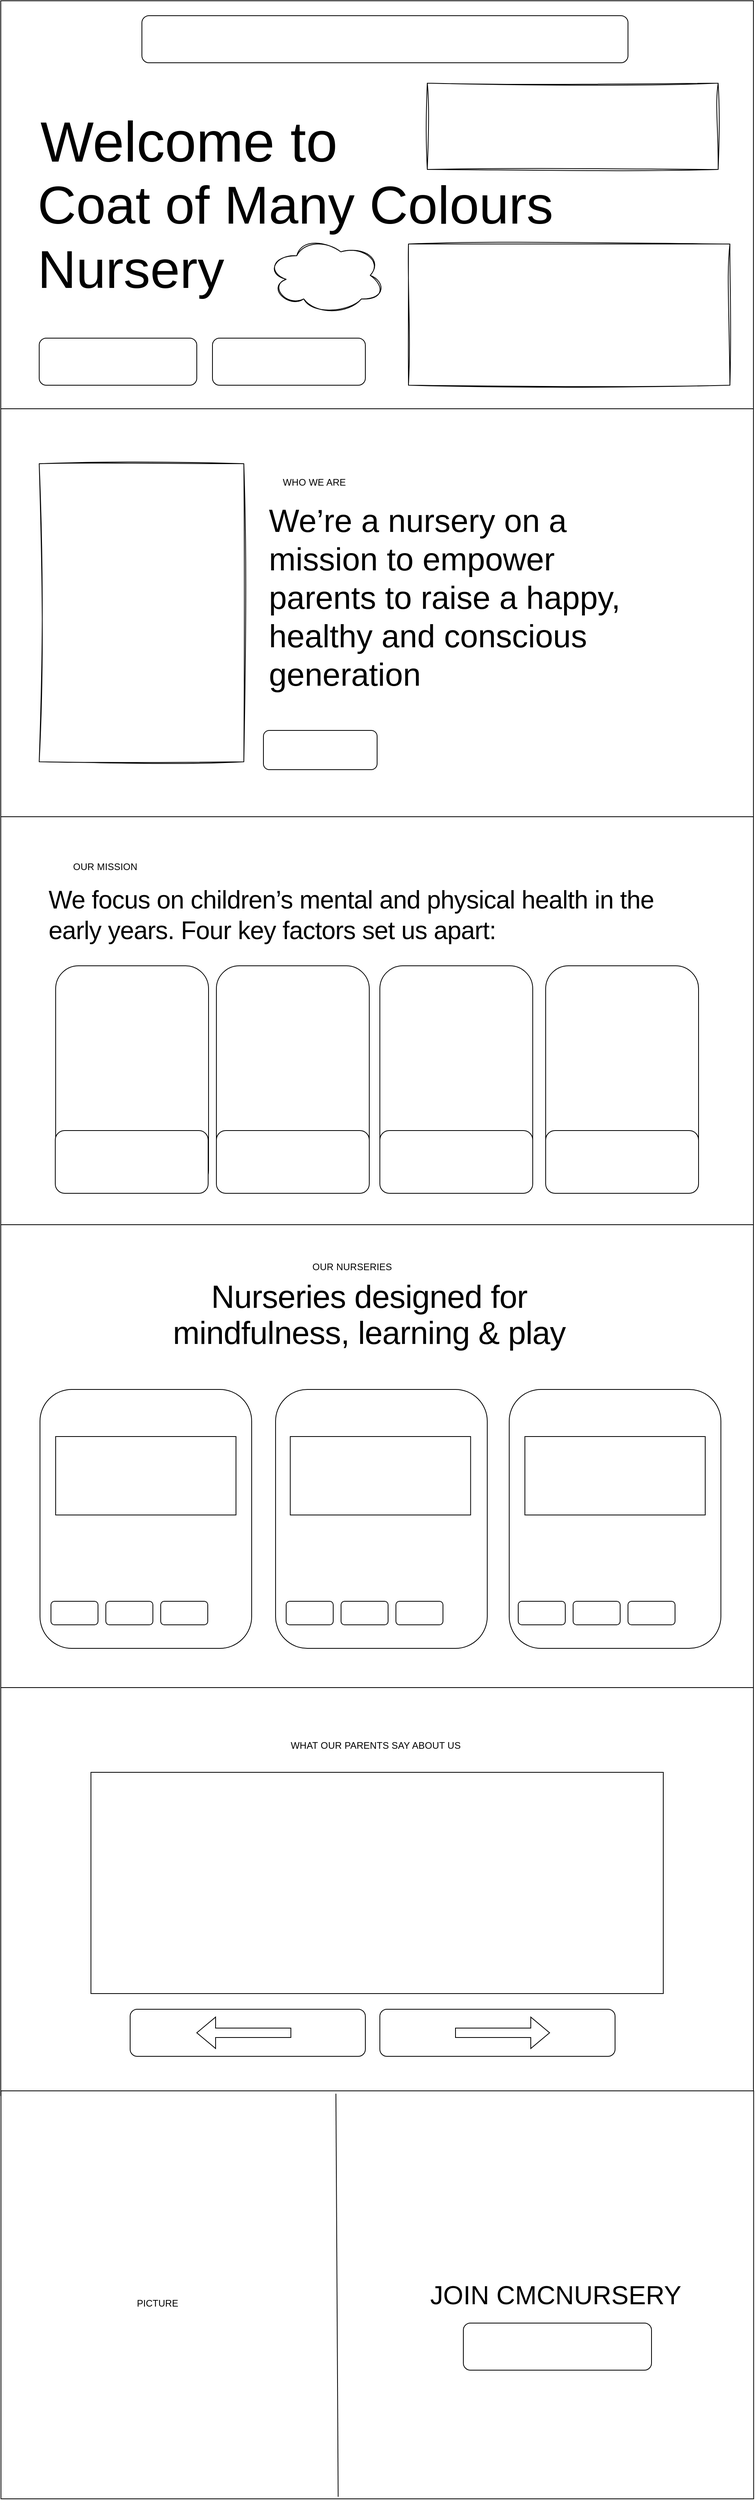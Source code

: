 <mxfile version="26.0.16">
  <diagram name="Page-1" id="S9Bwuy3YRTJEWy5wdMFn">
    <mxGraphModel dx="2739" dy="1029" grid="1" gridSize="10" guides="1" tooltips="1" connect="1" arrows="1" fold="1" page="1" pageScale="1" pageWidth="827" pageHeight="1169" math="0" shadow="0">
      <root>
        <mxCell id="0" />
        <mxCell id="1" parent="0" />
        <mxCell id="WZlph2ZZY09jcHt8v_Vg-1" value="&#xa;&lt;h3 style=&quot;box-sizing: border-box; margin-bottom: 0px; font-weight: 300; margin-top: 0px; font-size: 4rem; line-height: 1.1; color: var(--dark-brown); letter-spacing: -0.03em; font-family: &amp;quot;Mabry Pro&amp;quot;, sans-serif; text-align: center; font-style: normal; font-variant-ligatures: normal; font-variant-caps: normal; orphans: 2; text-indent: 0px; text-transform: none; widows: 2; word-spacing: 0px; -webkit-text-stroke-width: 0px; white-space: normal; background-color: rgb(240, 234, 225); text-decoration-thickness: initial; text-decoration-style: initial; text-decoration-color: initial;&quot; class=&quot;heading-style-h2 text-align-center&quot;&gt;Nurseries designed for mindfulness, learning &amp;amp; play&lt;/h3&gt;&#xa;&#xa;" style="rounded=0;whiteSpace=wrap;html=1;" parent="1" vertex="1">
          <mxGeometry x="-240" y="80" width="960" height="2150" as="geometry" />
        </mxCell>
        <mxCell id="WZlph2ZZY09jcHt8v_Vg-9" value="" style="rounded=0;whiteSpace=wrap;html=1;movable=1;resizable=1;rotatable=1;deletable=1;editable=1;locked=0;connectable=1;" parent="1" vertex="1">
          <mxGeometry x="-240" y="80" width="960" height="520" as="geometry" />
        </mxCell>
        <mxCell id="YeddAVHBPftnXwU5FJeL-1" value="" style="rounded=1;whiteSpace=wrap;html=1;align=center;" parent="1" vertex="1">
          <mxGeometry x="-60" y="99" width="620" height="60" as="geometry" />
        </mxCell>
        <mxCell id="YeddAVHBPftnXwU5FJeL-2" value="&lt;font style=&quot;font-size: 72px;&quot;&gt;Welcome to&amp;nbsp;&lt;/font&gt;" style="text;html=1;align=center;verticalAlign=middle;whiteSpace=wrap;rounded=0;fontSize=13;" parent="1" vertex="1">
          <mxGeometry x="-230" y="250" width="480" height="20" as="geometry" />
        </mxCell>
        <mxCell id="YeddAVHBPftnXwU5FJeL-3" value="&lt;font style=&quot;font-size: 68px;&quot;&gt;Coat of Many Colours Nursery&amp;nbsp;&lt;/font&gt;" style="text;html=1;align=left;verticalAlign=middle;whiteSpace=wrap;rounded=0;spacingTop=-38;horizontal=1;spacingBottom=-40;" parent="1" vertex="1">
          <mxGeometry x="-195" y="370" width="870" height="20" as="geometry" />
        </mxCell>
        <mxCell id="YeddAVHBPftnXwU5FJeL-6" value="" style="rounded=1;whiteSpace=wrap;html=1;align=center;" parent="1" vertex="1">
          <mxGeometry x="-191" y="510" width="201" height="60" as="geometry" />
        </mxCell>
        <mxCell id="YeddAVHBPftnXwU5FJeL-7" value="" style="rounded=1;whiteSpace=wrap;html=1;align=center;" parent="1" vertex="1">
          <mxGeometry x="30" y="510" width="195" height="60" as="geometry" />
        </mxCell>
        <mxCell id="YeddAVHBPftnXwU5FJeL-8" value="" style="rounded=0;whiteSpace=wrap;html=1;align=center;glass=0;shadow=0;sketch=1;curveFitting=1;jiggle=2;" parent="1" vertex="1">
          <mxGeometry x="304" y="185" width="371" height="110" as="geometry" />
        </mxCell>
        <mxCell id="YeddAVHBPftnXwU5FJeL-10" value="" style="ellipse;shape=cloud;whiteSpace=wrap;html=1;sketch=1;curveFitting=1;jiggle=2;" parent="1" vertex="1">
          <mxGeometry x="100" y="380" width="150" height="100" as="geometry" />
        </mxCell>
        <mxCell id="YeddAVHBPftnXwU5FJeL-11" value="" style="rounded=0;whiteSpace=wrap;html=1;movable=1;resizable=1;rotatable=1;deletable=1;editable=1;locked=0;connectable=1;" parent="1" vertex="1">
          <mxGeometry x="-240" y="600" width="960" height="520" as="geometry" />
        </mxCell>
        <mxCell id="YeddAVHBPftnXwU5FJeL-12" value="" style="rounded=0;whiteSpace=wrap;html=1;sketch=1;curveFitting=1;jiggle=2;" parent="1" vertex="1">
          <mxGeometry x="280" y="390" width="410" height="180" as="geometry" />
        </mxCell>
        <mxCell id="YeddAVHBPftnXwU5FJeL-13" value="" style="rounded=0;whiteSpace=wrap;html=1;sketch=1;curveFitting=1;jiggle=2;verticalAlign=middle;align=center;" parent="1" vertex="1">
          <mxGeometry x="-191" y="670" width="261" height="380" as="geometry" />
        </mxCell>
        <mxCell id="YeddAVHBPftnXwU5FJeL-14" value="&lt;h2 style=&quot;box-sizing: border-box; margin-bottom: 0px; font-weight: 300; margin-top: 0px; font-size: 0.75rem; line-height: 1.5; letter-spacing: 0.01em; font-family: &amp;quot;Mabry Pro&amp;quot;, sans-serif; color: var(--dark-brown); text-transform: uppercase; mix-blend-mode: multiply; overflow: visible; text-align: start;&quot; class=&quot;heading-style-h5&quot;&gt;&lt;span&gt;who we are&lt;/span&gt;&lt;/h2&gt;" style="text;html=1;align=center;verticalAlign=middle;whiteSpace=wrap;rounded=0;" parent="1" vertex="1">
          <mxGeometry x="95" y="670" width="130" height="45" as="geometry" />
        </mxCell>
        <mxCell id="YeddAVHBPftnXwU5FJeL-15" value="&lt;font style=&quot;font-size: 41px;&quot;&gt;We’re a nursery on a  mission to empower parents to raise a happy, healthy and conscious generation&lt;/font&gt;" style="text;html=1;align=left;verticalAlign=middle;whiteSpace=wrap;rounded=0;spacingTop=-38;horizontal=1;spacingBottom=-40;" parent="1" vertex="1">
          <mxGeometry x="100" y="830" width="480" height="20" as="geometry" />
        </mxCell>
        <mxCell id="YeddAVHBPftnXwU5FJeL-16" value="" style="rounded=1;whiteSpace=wrap;html=1;" parent="1" vertex="1">
          <mxGeometry x="95" y="1010" width="145" height="50" as="geometry" />
        </mxCell>
        <mxCell id="YeddAVHBPftnXwU5FJeL-18" value="" style="rounded=0;whiteSpace=wrap;html=1;movable=1;resizable=1;rotatable=1;deletable=1;editable=1;locked=0;connectable=1;" parent="1" vertex="1">
          <mxGeometry x="-240" y="1120" width="960" height="520" as="geometry" />
        </mxCell>
        <mxCell id="YeddAVHBPftnXwU5FJeL-19" value="&lt;h2 style=&quot;box-sizing: border-box; margin-bottom: 0px; font-weight: 300; margin-top: 0px; font-size: 0.75rem; line-height: 1.5; letter-spacing: 0.01em; font-family: &amp;quot;Mabry Pro&amp;quot;, sans-serif; color: var(--dark-brown); text-transform: uppercase; mix-blend-mode: multiply; overflow: visible; text-align: start;&quot; class=&quot;heading-style-h5&quot;&gt;&lt;span&gt;oUR MISSION&amp;nbsp;&lt;/span&gt;&lt;/h2&gt;" style="text;html=1;align=center;verticalAlign=middle;whiteSpace=wrap;rounded=0;" parent="1" vertex="1">
          <mxGeometry x="-170" y="1160" width="130" height="45" as="geometry" />
        </mxCell>
        <mxCell id="YeddAVHBPftnXwU5FJeL-20" value="&lt;h3 style=&quot;box-sizing: border-box; margin-bottom: 0px; font-weight: 300; margin-top: 0px; line-height: 1.2; color: var(--dark-brown); letter-spacing: -0.03em; font-family: &amp;quot;Mabry Pro&amp;quot;, sans-serif; text-align: start;&quot; class=&quot;heading-style-h3&quot;&gt;&lt;font style=&quot;font-size: 32px;&quot;&gt;We focus on children’s mental and physical health in the early years. Four key factors set us apart:&lt;/font&gt;&lt;/h3&gt;" style="text;html=1;align=center;verticalAlign=middle;whiteSpace=wrap;rounded=0;" parent="1" vertex="1">
          <mxGeometry x="-180" y="1230" width="780" height="30" as="geometry" />
        </mxCell>
        <mxCell id="YeddAVHBPftnXwU5FJeL-22" value="" style="rounded=1;whiteSpace=wrap;html=1;" parent="1" vertex="1">
          <mxGeometry x="-170" y="1310" width="195" height="290" as="geometry" />
        </mxCell>
        <mxCell id="YeddAVHBPftnXwU5FJeL-25" value="" style="rounded=1;whiteSpace=wrap;html=1;" parent="1" vertex="1">
          <mxGeometry x="35" y="1310" width="195" height="290" as="geometry" />
        </mxCell>
        <mxCell id="YeddAVHBPftnXwU5FJeL-26" value="" style="rounded=1;whiteSpace=wrap;html=1;" parent="1" vertex="1">
          <mxGeometry x="243.5" y="1310" width="195" height="290" as="geometry" />
        </mxCell>
        <mxCell id="YeddAVHBPftnXwU5FJeL-27" value="" style="rounded=1;whiteSpace=wrap;html=1;" parent="1" vertex="1">
          <mxGeometry x="455" y="1310" width="195" height="290" as="geometry" />
        </mxCell>
        <mxCell id="YeddAVHBPftnXwU5FJeL-30" value="" style="rounded=1;whiteSpace=wrap;html=1;" parent="1" vertex="1">
          <mxGeometry x="-170.5" y="1520" width="195" height="80" as="geometry" />
        </mxCell>
        <mxCell id="YeddAVHBPftnXwU5FJeL-31" value="" style="rounded=1;whiteSpace=wrap;html=1;" parent="1" vertex="1">
          <mxGeometry x="35" y="1520" width="195" height="80" as="geometry" />
        </mxCell>
        <mxCell id="YeddAVHBPftnXwU5FJeL-32" value="" style="rounded=1;whiteSpace=wrap;html=1;" parent="1" vertex="1">
          <mxGeometry x="243.5" y="1520" width="195" height="80" as="geometry" />
        </mxCell>
        <mxCell id="YeddAVHBPftnXwU5FJeL-33" value="" style="rounded=1;whiteSpace=wrap;html=1;" parent="1" vertex="1">
          <mxGeometry x="455" y="1520" width="195" height="80" as="geometry" />
        </mxCell>
        <mxCell id="YeddAVHBPftnXwU5FJeL-35" value="&lt;h2 style=&quot;box-sizing: border-box; margin-bottom: 0px; font-weight: 300; margin-top: 0px; font-size: 0.75rem; line-height: 1.5; letter-spacing: 0.01em; font-family: &amp;quot;Mabry Pro&amp;quot;, sans-serif; color: var(--dark-brown); text-transform: uppercase; mix-blend-mode: multiply; overflow: visible; text-align: start;&quot; class=&quot;heading-style-h5&quot;&gt;&lt;span&gt;OUR NURSERIES&amp;nbsp;&lt;/span&gt;&lt;/h2&gt;" style="text;html=1;align=center;verticalAlign=middle;whiteSpace=wrap;rounded=0;" parent="1" vertex="1">
          <mxGeometry x="145" y="1670" width="130" height="45" as="geometry" />
        </mxCell>
        <mxCell id="YeddAVHBPftnXwU5FJeL-36" value="&lt;h3 style=&quot;box-sizing: border-box; margin-bottom: 0px; font-weight: 300; margin-top: 0px; line-height: 1.1; color: var(--dark-brown); letter-spacing: -0.03em; font-family: &amp;quot;Mabry Pro&amp;quot;, sans-serif;&quot; class=&quot;heading-style-h2 text-align-center&quot;&gt;&lt;font style=&quot;font-size: 41px;&quot;&gt;Nurseries designed for mindfulness, learning &amp;amp; play&lt;/font&gt;&lt;/h3&gt;" style="text;html=1;align=center;verticalAlign=middle;whiteSpace=wrap;rounded=0;" parent="1" vertex="1">
          <mxGeometry x="-70" y="1740" width="600" height="30" as="geometry" />
        </mxCell>
        <mxCell id="YeddAVHBPftnXwU5FJeL-40" value="" style="group" parent="1" vertex="1" connectable="0">
          <mxGeometry x="-190" y="1850" width="868.5" height="330" as="geometry" />
        </mxCell>
        <mxCell id="YeddAVHBPftnXwU5FJeL-37" value="" style="rounded=1;whiteSpace=wrap;html=1;" parent="YeddAVHBPftnXwU5FJeL-40" vertex="1">
          <mxGeometry width="270" height="330" as="geometry" />
        </mxCell>
        <mxCell id="YeddAVHBPftnXwU5FJeL-38" value="" style="rounded=1;whiteSpace=wrap;html=1;" parent="YeddAVHBPftnXwU5FJeL-40" vertex="1">
          <mxGeometry x="300.5" width="270" height="330" as="geometry" />
        </mxCell>
        <mxCell id="YeddAVHBPftnXwU5FJeL-39" value="" style="rounded=1;whiteSpace=wrap;html=1;" parent="YeddAVHBPftnXwU5FJeL-40" vertex="1">
          <mxGeometry x="598.5" width="270" height="330" as="geometry" />
        </mxCell>
        <mxCell id="YeddAVHBPftnXwU5FJeL-41" value="" style="rounded=1;whiteSpace=wrap;html=1;" parent="YeddAVHBPftnXwU5FJeL-40" vertex="1">
          <mxGeometry x="14" y="270" width="60" height="30" as="geometry" />
        </mxCell>
        <mxCell id="YeddAVHBPftnXwU5FJeL-42" value="" style="rounded=1;whiteSpace=wrap;html=1;" parent="YeddAVHBPftnXwU5FJeL-40" vertex="1">
          <mxGeometry x="84" y="270" width="60" height="30" as="geometry" />
        </mxCell>
        <mxCell id="YeddAVHBPftnXwU5FJeL-43" value="" style="rounded=1;whiteSpace=wrap;html=1;" parent="YeddAVHBPftnXwU5FJeL-40" vertex="1">
          <mxGeometry x="154" y="270" width="60" height="30" as="geometry" />
        </mxCell>
        <mxCell id="YeddAVHBPftnXwU5FJeL-44" value="" style="rounded=1;whiteSpace=wrap;html=1;" parent="YeddAVHBPftnXwU5FJeL-40" vertex="1">
          <mxGeometry x="314" y="270" width="60" height="30" as="geometry" />
        </mxCell>
        <mxCell id="YeddAVHBPftnXwU5FJeL-45" value="" style="rounded=1;whiteSpace=wrap;html=1;" parent="YeddAVHBPftnXwU5FJeL-40" vertex="1">
          <mxGeometry x="384" y="270" width="60" height="30" as="geometry" />
        </mxCell>
        <mxCell id="YeddAVHBPftnXwU5FJeL-46" value="" style="rounded=1;whiteSpace=wrap;html=1;" parent="YeddAVHBPftnXwU5FJeL-40" vertex="1">
          <mxGeometry x="454" y="270" width="60" height="30" as="geometry" />
        </mxCell>
        <mxCell id="YeddAVHBPftnXwU5FJeL-47" value="" style="rounded=1;whiteSpace=wrap;html=1;" parent="YeddAVHBPftnXwU5FJeL-40" vertex="1">
          <mxGeometry x="610" y="270" width="60" height="30" as="geometry" />
        </mxCell>
        <mxCell id="YeddAVHBPftnXwU5FJeL-48" value="" style="rounded=1;whiteSpace=wrap;html=1;" parent="YeddAVHBPftnXwU5FJeL-40" vertex="1">
          <mxGeometry x="680" y="270" width="60" height="30" as="geometry" />
        </mxCell>
        <mxCell id="YeddAVHBPftnXwU5FJeL-49" value="" style="rounded=1;whiteSpace=wrap;html=1;" parent="YeddAVHBPftnXwU5FJeL-40" vertex="1">
          <mxGeometry x="750" y="270" width="60" height="30" as="geometry" />
        </mxCell>
        <mxCell id="YeddAVHBPftnXwU5FJeL-50" value="" style="rounded=0;whiteSpace=wrap;html=1;" parent="YeddAVHBPftnXwU5FJeL-40" vertex="1">
          <mxGeometry x="20" y="60" width="230" height="100" as="geometry" />
        </mxCell>
        <mxCell id="YeddAVHBPftnXwU5FJeL-51" value="" style="rounded=0;whiteSpace=wrap;html=1;" parent="YeddAVHBPftnXwU5FJeL-40" vertex="1">
          <mxGeometry x="319.25" y="60" width="230" height="100" as="geometry" />
        </mxCell>
        <mxCell id="YeddAVHBPftnXwU5FJeL-52" value="" style="rounded=0;whiteSpace=wrap;html=1;" parent="YeddAVHBPftnXwU5FJeL-40" vertex="1">
          <mxGeometry x="618.5" y="60" width="230" height="100" as="geometry" />
        </mxCell>
        <mxCell id="YeddAVHBPftnXwU5FJeL-53" value="" style="rounded=0;whiteSpace=wrap;html=1;movable=1;resizable=1;rotatable=1;deletable=1;editable=1;locked=0;connectable=1;" parent="1" vertex="1">
          <mxGeometry x="-240" y="2230" width="960" height="520" as="geometry" />
        </mxCell>
        <mxCell id="YeddAVHBPftnXwU5FJeL-70" value="" style="rounded=0;whiteSpace=wrap;html=1;" parent="1" vertex="1">
          <mxGeometry x="-125" y="2338" width="730" height="282" as="geometry" />
        </mxCell>
        <mxCell id="YeddAVHBPftnXwU5FJeL-71" value="" style="rounded=1;whiteSpace=wrap;html=1;" parent="1" vertex="1">
          <mxGeometry x="-75" y="2640" width="300" height="60" as="geometry" />
        </mxCell>
        <mxCell id="YeddAVHBPftnXwU5FJeL-72" value="" style="rounded=1;whiteSpace=wrap;html=1;" parent="1" vertex="1">
          <mxGeometry x="243.5" y="2640" width="300" height="60" as="geometry" />
        </mxCell>
        <mxCell id="YeddAVHBPftnXwU5FJeL-73" value="" style="shape=singleArrow;direction=west;whiteSpace=wrap;html=1;" parent="1" vertex="1">
          <mxGeometry x="10" y="2650" width="120" height="40" as="geometry" />
        </mxCell>
        <mxCell id="YeddAVHBPftnXwU5FJeL-74" value="" style="shape=singleArrow;direction=north;whiteSpace=wrap;html=1;rotation=90;" parent="1" vertex="1">
          <mxGeometry x="380" y="2610" width="40" height="120" as="geometry" />
        </mxCell>
        <mxCell id="YeddAVHBPftnXwU5FJeL-75" value="&lt;h2 style=&quot;box-sizing: border-box; margin-bottom: 0px; font-weight: 300; margin-top: 0px; font-size: 0.75rem; line-height: 1.5; letter-spacing: 0.01em; font-family: &amp;quot;Mabry Pro&amp;quot;, sans-serif; color: var(--dark-brown); text-transform: uppercase; mix-blend-mode: multiply; overflow: visible; text-align: start;&quot; class=&quot;heading-style-h5&quot;&gt;&lt;span&gt;what OUR PARENTS SAY ABOUT US&amp;nbsp;&lt;/span&gt;&lt;/h2&gt;" style="text;html=1;align=center;verticalAlign=middle;whiteSpace=wrap;rounded=0;" parent="1" vertex="1">
          <mxGeometry x="90" y="2280" width="300" height="45" as="geometry" />
        </mxCell>
        <mxCell id="5yHawppFy8n3t3JP2Twl-1" value="" style="rounded=0;whiteSpace=wrap;html=1;movable=1;resizable=1;rotatable=1;deletable=1;editable=1;locked=0;connectable=1;" vertex="1" parent="1">
          <mxGeometry x="-239.75" y="2744" width="960" height="520" as="geometry" />
        </mxCell>
        <mxCell id="5yHawppFy8n3t3JP2Twl-2" value="" style="endArrow=none;html=1;rounded=0;entryX=0.445;entryY=0.007;entryDx=0;entryDy=0;entryPerimeter=0;exitX=0.448;exitY=0.995;exitDx=0;exitDy=0;exitPerimeter=0;" edge="1" parent="1" source="5yHawppFy8n3t3JP2Twl-1" target="5yHawppFy8n3t3JP2Twl-1">
          <mxGeometry width="50" height="50" relative="1" as="geometry">
            <mxPoint x="180" y="3270" as="sourcePoint" />
            <mxPoint x="180" y="2740" as="targetPoint" />
          </mxGeometry>
        </mxCell>
        <mxCell id="5yHawppFy8n3t3JP2Twl-3" value="&lt;font style=&quot;font-size: 33px;&quot;&gt;JOIN CMCNURSERY&amp;nbsp;&lt;/font&gt;" style="text;html=1;align=center;verticalAlign=middle;whiteSpace=wrap;rounded=0;" vertex="1" parent="1">
          <mxGeometry x="300" y="2924" width="345" height="160" as="geometry" />
        </mxCell>
        <mxCell id="5yHawppFy8n3t3JP2Twl-4" value="" style="rounded=1;whiteSpace=wrap;html=1;" vertex="1" parent="1">
          <mxGeometry x="350" y="3040" width="240" height="60" as="geometry" />
        </mxCell>
        <mxCell id="5yHawppFy8n3t3JP2Twl-5" value="PICTURE" style="text;html=1;align=center;verticalAlign=middle;whiteSpace=wrap;rounded=0;" vertex="1" parent="1">
          <mxGeometry x="-70" y="3000" width="60" height="30" as="geometry" />
        </mxCell>
      </root>
    </mxGraphModel>
  </diagram>
</mxfile>

